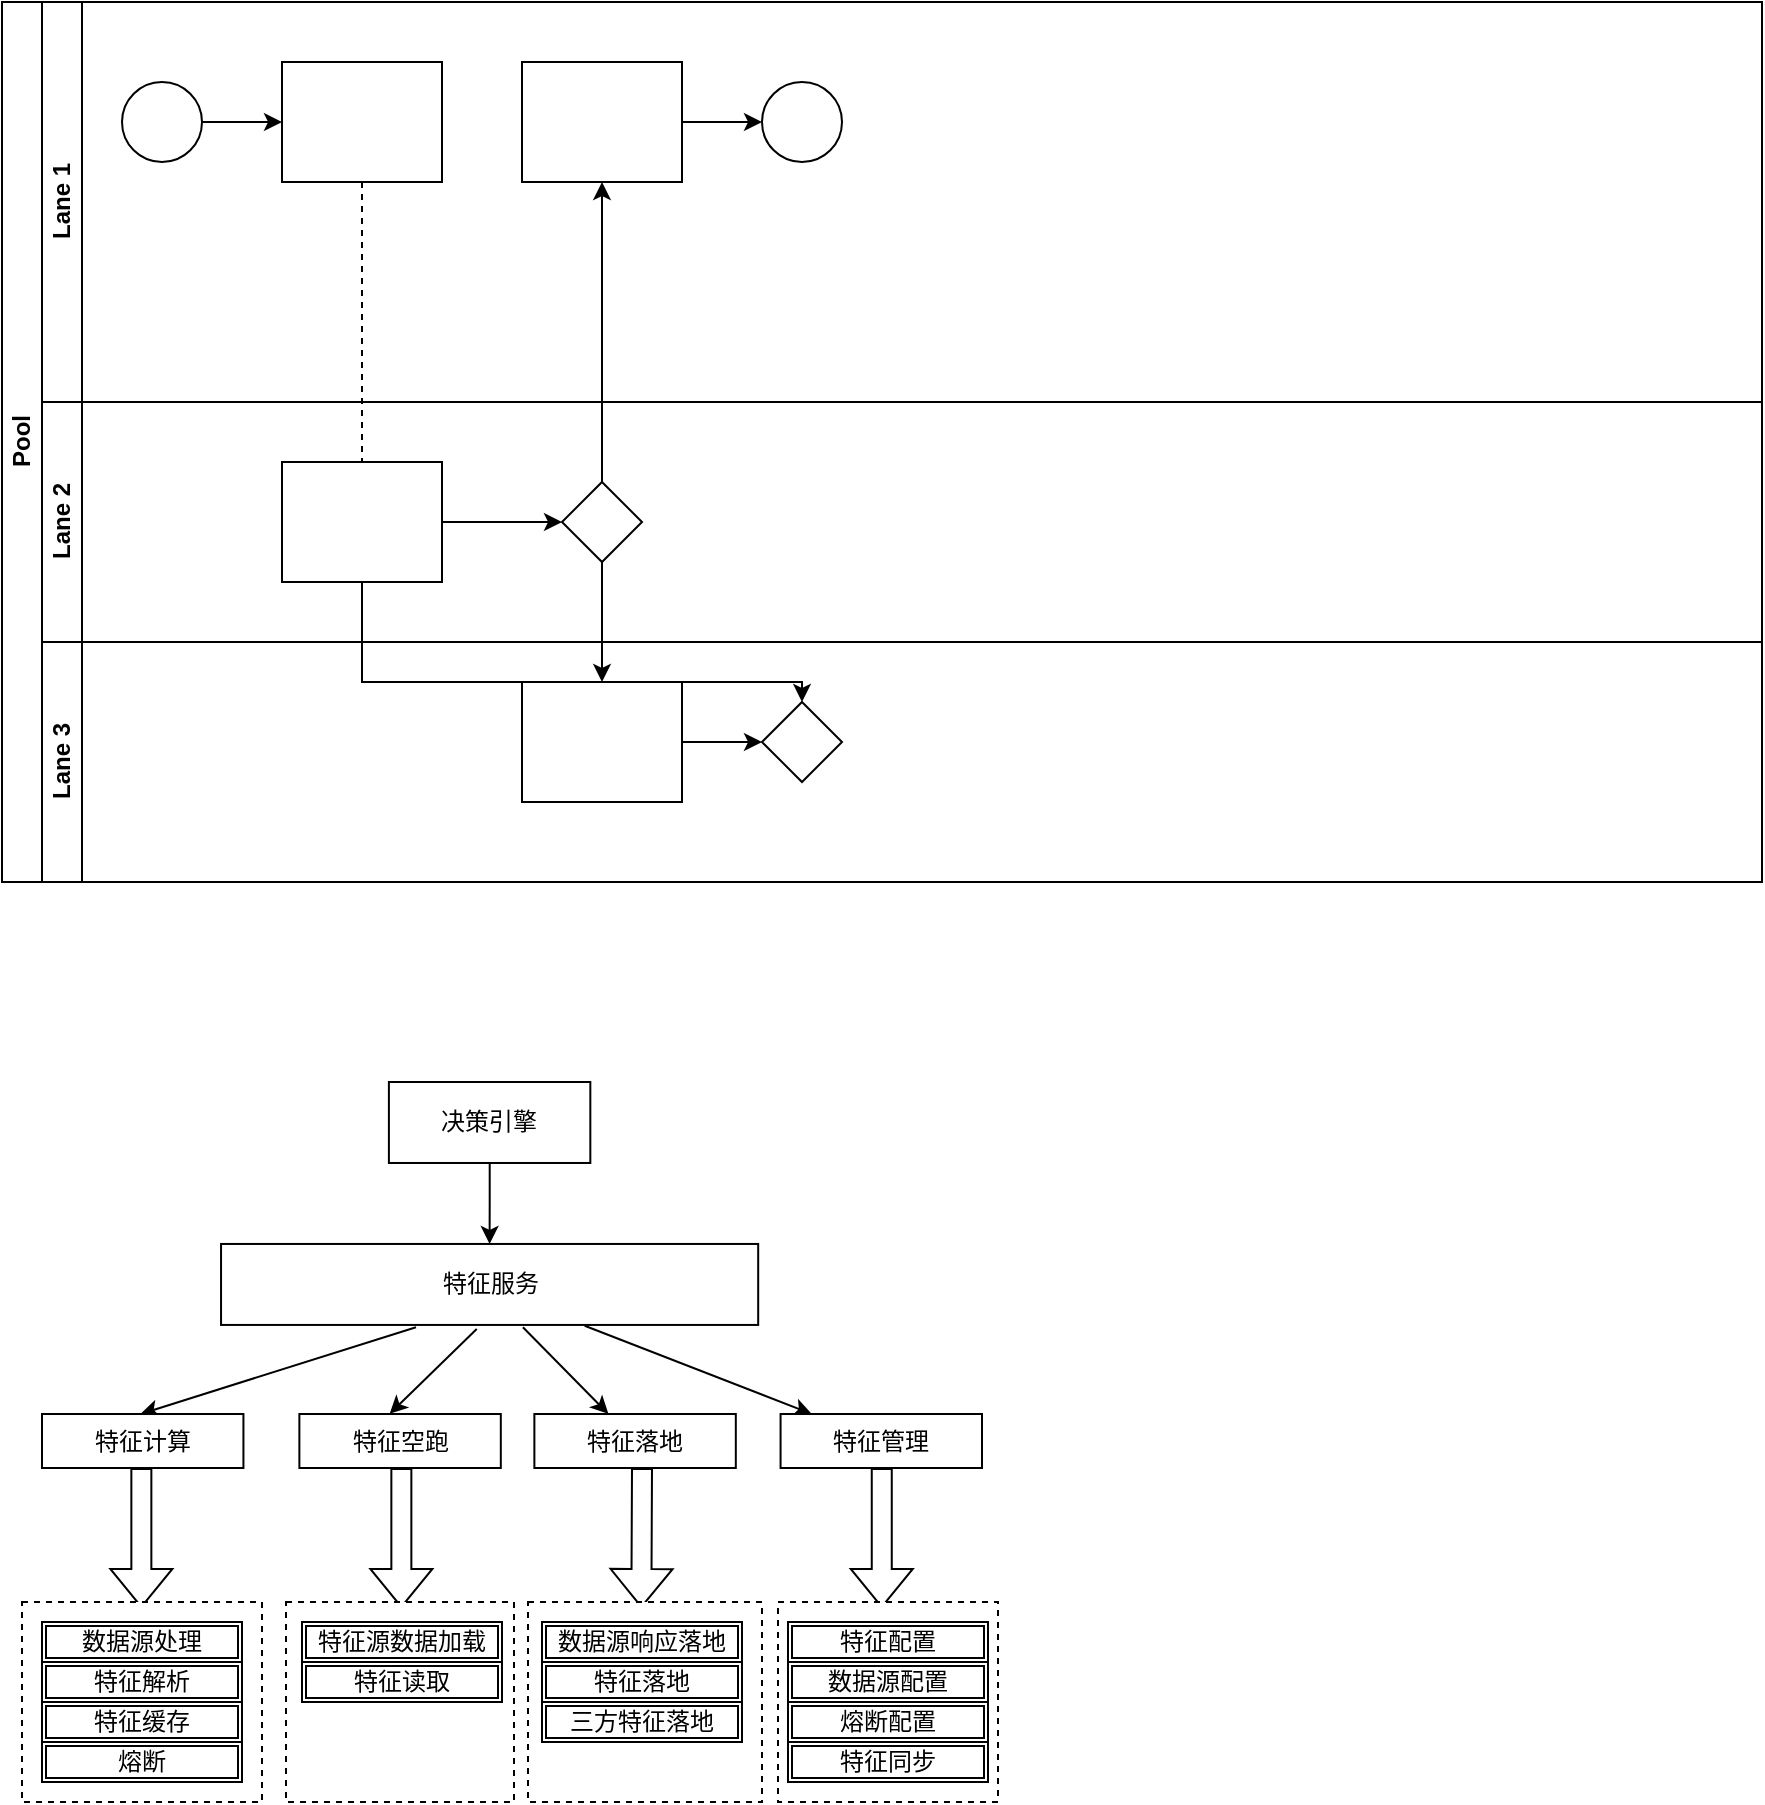 <mxfile version="21.1.5" type="github">
  <diagram id="prtHgNgQTEPvFCAcTncT" name="Page-1">
    <mxGraphModel dx="896" dy="558" grid="1" gridSize="10" guides="1" tooltips="1" connect="1" arrows="1" fold="1" page="1" pageScale="1" pageWidth="827" pageHeight="1169" math="0" shadow="0">
      <root>
        <mxCell id="0" />
        <mxCell id="1" parent="0" />
        <mxCell id="dNxyNK7c78bLwvsdeMH5-19" value="Pool" style="swimlane;html=1;childLayout=stackLayout;resizeParent=1;resizeParentMax=0;horizontal=0;startSize=20;horizontalStack=0;" parent="1" vertex="1">
          <mxGeometry x="120" y="120" width="880" height="440" as="geometry" />
        </mxCell>
        <mxCell id="dNxyNK7c78bLwvsdeMH5-27" value="" style="edgeStyle=orthogonalEdgeStyle;rounded=0;orthogonalLoop=1;jettySize=auto;html=1;dashed=1;endArrow=none;endFill=0;" parent="dNxyNK7c78bLwvsdeMH5-19" source="dNxyNK7c78bLwvsdeMH5-24" target="dNxyNK7c78bLwvsdeMH5-26" edge="1">
          <mxGeometry relative="1" as="geometry" />
        </mxCell>
        <mxCell id="dNxyNK7c78bLwvsdeMH5-31" style="edgeStyle=orthogonalEdgeStyle;rounded=0;orthogonalLoop=1;jettySize=auto;html=1;endArrow=classic;endFill=1;" parent="dNxyNK7c78bLwvsdeMH5-19" source="dNxyNK7c78bLwvsdeMH5-28" target="dNxyNK7c78bLwvsdeMH5-30" edge="1">
          <mxGeometry relative="1" as="geometry" />
        </mxCell>
        <mxCell id="dNxyNK7c78bLwvsdeMH5-35" style="edgeStyle=orthogonalEdgeStyle;rounded=0;orthogonalLoop=1;jettySize=auto;html=1;endArrow=classic;endFill=1;" parent="dNxyNK7c78bLwvsdeMH5-19" source="dNxyNK7c78bLwvsdeMH5-28" target="dNxyNK7c78bLwvsdeMH5-34" edge="1">
          <mxGeometry relative="1" as="geometry" />
        </mxCell>
        <mxCell id="dNxyNK7c78bLwvsdeMH5-38" style="edgeStyle=orthogonalEdgeStyle;rounded=0;orthogonalLoop=1;jettySize=auto;html=1;endArrow=classic;endFill=1;" parent="dNxyNK7c78bLwvsdeMH5-19" source="dNxyNK7c78bLwvsdeMH5-26" target="dNxyNK7c78bLwvsdeMH5-36" edge="1">
          <mxGeometry relative="1" as="geometry">
            <Array as="points">
              <mxPoint x="180" y="340" />
              <mxPoint x="400" y="340" />
            </Array>
          </mxGeometry>
        </mxCell>
        <mxCell id="dNxyNK7c78bLwvsdeMH5-20" value="Lane 1" style="swimlane;html=1;startSize=20;horizontal=0;" parent="dNxyNK7c78bLwvsdeMH5-19" vertex="1">
          <mxGeometry x="20" width="860" height="200" as="geometry" />
        </mxCell>
        <mxCell id="dNxyNK7c78bLwvsdeMH5-25" value="" style="edgeStyle=orthogonalEdgeStyle;rounded=0;orthogonalLoop=1;jettySize=auto;html=1;" parent="dNxyNK7c78bLwvsdeMH5-20" source="dNxyNK7c78bLwvsdeMH5-23" target="dNxyNK7c78bLwvsdeMH5-24" edge="1">
          <mxGeometry relative="1" as="geometry" />
        </mxCell>
        <mxCell id="dNxyNK7c78bLwvsdeMH5-23" value="" style="ellipse;whiteSpace=wrap;html=1;" parent="dNxyNK7c78bLwvsdeMH5-20" vertex="1">
          <mxGeometry x="40" y="40" width="40" height="40" as="geometry" />
        </mxCell>
        <mxCell id="dNxyNK7c78bLwvsdeMH5-24" value="" style="rounded=0;whiteSpace=wrap;html=1;fontFamily=Helvetica;fontSize=12;fontColor=#000000;align=center;" parent="dNxyNK7c78bLwvsdeMH5-20" vertex="1">
          <mxGeometry x="120" y="30" width="80" height="60" as="geometry" />
        </mxCell>
        <mxCell id="dNxyNK7c78bLwvsdeMH5-33" value="" style="edgeStyle=orthogonalEdgeStyle;rounded=0;orthogonalLoop=1;jettySize=auto;html=1;endArrow=classic;endFill=1;" parent="dNxyNK7c78bLwvsdeMH5-20" source="dNxyNK7c78bLwvsdeMH5-30" target="dNxyNK7c78bLwvsdeMH5-32" edge="1">
          <mxGeometry relative="1" as="geometry" />
        </mxCell>
        <mxCell id="dNxyNK7c78bLwvsdeMH5-30" value="" style="rounded=0;whiteSpace=wrap;html=1;fontFamily=Helvetica;fontSize=12;fontColor=#000000;align=center;" parent="dNxyNK7c78bLwvsdeMH5-20" vertex="1">
          <mxGeometry x="240" y="30" width="80" height="60" as="geometry" />
        </mxCell>
        <mxCell id="dNxyNK7c78bLwvsdeMH5-32" value="" style="ellipse;whiteSpace=wrap;html=1;" parent="dNxyNK7c78bLwvsdeMH5-20" vertex="1">
          <mxGeometry x="360" y="40" width="40" height="40" as="geometry" />
        </mxCell>
        <mxCell id="dNxyNK7c78bLwvsdeMH5-21" value="Lane 2" style="swimlane;html=1;startSize=20;horizontal=0;" parent="dNxyNK7c78bLwvsdeMH5-19" vertex="1">
          <mxGeometry x="20" y="200" width="860" height="120" as="geometry" />
        </mxCell>
        <mxCell id="dNxyNK7c78bLwvsdeMH5-29" value="" style="edgeStyle=orthogonalEdgeStyle;rounded=0;orthogonalLoop=1;jettySize=auto;html=1;endArrow=classic;endFill=1;" parent="dNxyNK7c78bLwvsdeMH5-21" source="dNxyNK7c78bLwvsdeMH5-26" target="dNxyNK7c78bLwvsdeMH5-28" edge="1">
          <mxGeometry relative="1" as="geometry" />
        </mxCell>
        <mxCell id="dNxyNK7c78bLwvsdeMH5-26" value="" style="rounded=0;whiteSpace=wrap;html=1;fontFamily=Helvetica;fontSize=12;fontColor=#000000;align=center;" parent="dNxyNK7c78bLwvsdeMH5-21" vertex="1">
          <mxGeometry x="120" y="30" width="80" height="60" as="geometry" />
        </mxCell>
        <mxCell id="dNxyNK7c78bLwvsdeMH5-28" value="" style="rhombus;whiteSpace=wrap;html=1;fontFamily=Helvetica;fontSize=12;fontColor=#000000;align=center;" parent="dNxyNK7c78bLwvsdeMH5-21" vertex="1">
          <mxGeometry x="260" y="40" width="40" height="40" as="geometry" />
        </mxCell>
        <mxCell id="dNxyNK7c78bLwvsdeMH5-22" value="Lane 3" style="swimlane;html=1;startSize=20;horizontal=0;" parent="dNxyNK7c78bLwvsdeMH5-19" vertex="1">
          <mxGeometry x="20" y="320" width="860" height="120" as="geometry" />
        </mxCell>
        <mxCell id="dNxyNK7c78bLwvsdeMH5-37" value="" style="edgeStyle=orthogonalEdgeStyle;rounded=0;orthogonalLoop=1;jettySize=auto;html=1;endArrow=classic;endFill=1;" parent="dNxyNK7c78bLwvsdeMH5-22" source="dNxyNK7c78bLwvsdeMH5-34" target="dNxyNK7c78bLwvsdeMH5-36" edge="1">
          <mxGeometry relative="1" as="geometry" />
        </mxCell>
        <mxCell id="dNxyNK7c78bLwvsdeMH5-34" value="" style="rounded=0;whiteSpace=wrap;html=1;fontFamily=Helvetica;fontSize=12;fontColor=#000000;align=center;" parent="dNxyNK7c78bLwvsdeMH5-22" vertex="1">
          <mxGeometry x="240" y="20" width="80" height="60" as="geometry" />
        </mxCell>
        <mxCell id="dNxyNK7c78bLwvsdeMH5-36" value="" style="rhombus;whiteSpace=wrap;html=1;fontFamily=Helvetica;fontSize=12;fontColor=#000000;align=center;" parent="dNxyNK7c78bLwvsdeMH5-22" vertex="1">
          <mxGeometry x="360" y="30" width="40" height="40" as="geometry" />
        </mxCell>
        <mxCell id="gVVerqDkxgE1YXrgiJ0I-62" value="" style="shape=flexArrow;endArrow=classic;html=1;rounded=0;fontFamily=Helvetica;fontSize=12;fontColor=default;" edge="1" parent="1">
          <mxGeometry width="50" height="50" relative="1" as="geometry">
            <mxPoint x="189.68" y="853" as="sourcePoint" />
            <mxPoint x="189.68" y="923" as="targetPoint" />
          </mxGeometry>
        </mxCell>
        <mxCell id="gVVerqDkxgE1YXrgiJ0I-63" value="" style="shape=flexArrow;endArrow=classic;html=1;rounded=0;fontFamily=Helvetica;fontSize=12;fontColor=default;" edge="1" parent="1">
          <mxGeometry width="50" height="50" relative="1" as="geometry">
            <mxPoint x="319.68" y="853" as="sourcePoint" />
            <mxPoint x="319.68" y="923" as="targetPoint" />
          </mxGeometry>
        </mxCell>
        <mxCell id="gVVerqDkxgE1YXrgiJ0I-64" value="" style="shape=flexArrow;endArrow=classic;html=1;rounded=0;fontFamily=Helvetica;fontSize=12;fontColor=default;" edge="1" parent="1">
          <mxGeometry width="50" height="50" relative="1" as="geometry">
            <mxPoint x="440" y="853" as="sourcePoint" />
            <mxPoint x="439.68" y="923" as="targetPoint" />
          </mxGeometry>
        </mxCell>
        <mxCell id="gVVerqDkxgE1YXrgiJ0I-65" value="" style="shape=flexArrow;endArrow=classic;html=1;rounded=0;fontFamily=Helvetica;fontSize=12;fontColor=default;" edge="1" parent="1">
          <mxGeometry width="50" height="50" relative="1" as="geometry">
            <mxPoint x="559.88" y="853" as="sourcePoint" />
            <mxPoint x="559.88" y="923" as="targetPoint" />
          </mxGeometry>
        </mxCell>
        <mxCell id="gVVerqDkxgE1YXrgiJ0I-66" value="" style="group" vertex="1" connectable="0" parent="1">
          <mxGeometry x="130" y="920" width="120" height="100" as="geometry" />
        </mxCell>
        <mxCell id="gVVerqDkxgE1YXrgiJ0I-56" value="" style="rounded=0;whiteSpace=wrap;html=1;dashed=1;" vertex="1" parent="gVVerqDkxgE1YXrgiJ0I-66">
          <mxGeometry width="120" height="100" as="geometry" />
        </mxCell>
        <mxCell id="gVVerqDkxgE1YXrgiJ0I-40" value="数据源处理" style="shape=ext;double=1;rounded=0;whiteSpace=wrap;html=1;" vertex="1" parent="gVVerqDkxgE1YXrgiJ0I-66">
          <mxGeometry x="10" y="10" width="100" height="20" as="geometry" />
        </mxCell>
        <mxCell id="gVVerqDkxgE1YXrgiJ0I-41" value="特征解析" style="shape=ext;double=1;rounded=0;whiteSpace=wrap;html=1;" vertex="1" parent="gVVerqDkxgE1YXrgiJ0I-66">
          <mxGeometry x="10" y="30" width="100" height="20" as="geometry" />
        </mxCell>
        <mxCell id="gVVerqDkxgE1YXrgiJ0I-42" value="特征缓存" style="shape=ext;double=1;rounded=0;whiteSpace=wrap;html=1;" vertex="1" parent="gVVerqDkxgE1YXrgiJ0I-66">
          <mxGeometry x="10" y="50" width="100" height="20" as="geometry" />
        </mxCell>
        <mxCell id="gVVerqDkxgE1YXrgiJ0I-43" value="熔断" style="shape=ext;double=1;rounded=0;whiteSpace=wrap;html=1;" vertex="1" parent="gVVerqDkxgE1YXrgiJ0I-66">
          <mxGeometry x="10" y="70" width="100" height="20" as="geometry" />
        </mxCell>
        <mxCell id="gVVerqDkxgE1YXrgiJ0I-67" value="" style="group" vertex="1" connectable="0" parent="1">
          <mxGeometry x="262" y="920" width="114" height="100" as="geometry" />
        </mxCell>
        <mxCell id="gVVerqDkxgE1YXrgiJ0I-72" value="" style="group" vertex="1" connectable="0" parent="gVVerqDkxgE1YXrgiJ0I-67">
          <mxGeometry width="114" height="100" as="geometry" />
        </mxCell>
        <mxCell id="gVVerqDkxgE1YXrgiJ0I-59" value="" style="rounded=0;whiteSpace=wrap;html=1;dashed=1;" vertex="1" parent="gVVerqDkxgE1YXrgiJ0I-72">
          <mxGeometry width="114" height="100" as="geometry" />
        </mxCell>
        <mxCell id="gVVerqDkxgE1YXrgiJ0I-44" value="特征源数据加载" style="shape=ext;double=1;rounded=0;whiteSpace=wrap;html=1;" vertex="1" parent="gVVerqDkxgE1YXrgiJ0I-72">
          <mxGeometry x="8" y="10" width="100" height="20" as="geometry" />
        </mxCell>
        <mxCell id="gVVerqDkxgE1YXrgiJ0I-49" value="特征读取" style="shape=ext;double=1;rounded=0;whiteSpace=wrap;html=1;" vertex="1" parent="gVVerqDkxgE1YXrgiJ0I-72">
          <mxGeometry x="8" y="30" width="100" height="20" as="geometry" />
        </mxCell>
        <mxCell id="gVVerqDkxgE1YXrgiJ0I-68" value="" style="group" vertex="1" connectable="0" parent="1">
          <mxGeometry x="383" y="920" width="117" height="100" as="geometry" />
        </mxCell>
        <mxCell id="gVVerqDkxgE1YXrgiJ0I-71" value="" style="group" vertex="1" connectable="0" parent="gVVerqDkxgE1YXrgiJ0I-68">
          <mxGeometry width="117" height="100" as="geometry" />
        </mxCell>
        <mxCell id="gVVerqDkxgE1YXrgiJ0I-60" value="" style="rounded=0;whiteSpace=wrap;html=1;dashed=1;" vertex="1" parent="gVVerqDkxgE1YXrgiJ0I-71">
          <mxGeometry width="117" height="100" as="geometry" />
        </mxCell>
        <mxCell id="gVVerqDkxgE1YXrgiJ0I-50" value="数据源响应落地" style="shape=ext;double=1;rounded=0;whiteSpace=wrap;html=1;" vertex="1" parent="gVVerqDkxgE1YXrgiJ0I-71">
          <mxGeometry x="7" y="10" width="100" height="20" as="geometry" />
        </mxCell>
        <mxCell id="gVVerqDkxgE1YXrgiJ0I-51" value="特征落地" style="shape=ext;double=1;rounded=0;whiteSpace=wrap;html=1;" vertex="1" parent="gVVerqDkxgE1YXrgiJ0I-71">
          <mxGeometry x="7" y="30" width="100" height="20" as="geometry" />
        </mxCell>
        <mxCell id="gVVerqDkxgE1YXrgiJ0I-52" value="三方特征落地" style="shape=ext;double=1;rounded=0;whiteSpace=wrap;html=1;" vertex="1" parent="gVVerqDkxgE1YXrgiJ0I-71">
          <mxGeometry x="7" y="50" width="100" height="20" as="geometry" />
        </mxCell>
        <mxCell id="gVVerqDkxgE1YXrgiJ0I-70" value="" style="group" vertex="1" connectable="0" parent="1">
          <mxGeometry x="508" y="920" width="110" height="100" as="geometry" />
        </mxCell>
        <mxCell id="gVVerqDkxgE1YXrgiJ0I-61" value="" style="rounded=0;whiteSpace=wrap;html=1;dashed=1;" vertex="1" parent="gVVerqDkxgE1YXrgiJ0I-70">
          <mxGeometry width="110" height="100" as="geometry" />
        </mxCell>
        <mxCell id="gVVerqDkxgE1YXrgiJ0I-45" value="特征配置" style="shape=ext;double=1;rounded=0;whiteSpace=wrap;html=1;" vertex="1" parent="gVVerqDkxgE1YXrgiJ0I-70">
          <mxGeometry x="5" y="10" width="100" height="20" as="geometry" />
        </mxCell>
        <mxCell id="gVVerqDkxgE1YXrgiJ0I-46" value="数据源配置" style="shape=ext;double=1;rounded=0;whiteSpace=wrap;html=1;" vertex="1" parent="gVVerqDkxgE1YXrgiJ0I-70">
          <mxGeometry x="5" y="30" width="100" height="20" as="geometry" />
        </mxCell>
        <mxCell id="gVVerqDkxgE1YXrgiJ0I-47" value="特征同步" style="shape=ext;double=1;rounded=0;whiteSpace=wrap;html=1;" vertex="1" parent="gVVerqDkxgE1YXrgiJ0I-70">
          <mxGeometry x="5" y="70" width="100" height="20" as="geometry" />
        </mxCell>
        <mxCell id="gVVerqDkxgE1YXrgiJ0I-48" value="熔断配置" style="shape=ext;double=1;rounded=0;whiteSpace=wrap;html=1;" vertex="1" parent="gVVerqDkxgE1YXrgiJ0I-70">
          <mxGeometry x="5" y="50" width="100" height="20" as="geometry" />
        </mxCell>
        <mxCell id="gVVerqDkxgE1YXrgiJ0I-5" value="决策引擎" style="rounded=0;whiteSpace=wrap;html=1;fontFamily=Helvetica;fontSize=12;fontColor=#000000;align=center;" vertex="1" parent="1">
          <mxGeometry x="313.452" y="660" width="100.714" height="40.49" as="geometry" />
        </mxCell>
        <mxCell id="gVVerqDkxgE1YXrgiJ0I-6" value="特征服务" style="rounded=0;whiteSpace=wrap;html=1;" vertex="1" parent="1">
          <mxGeometry x="229.524" y="740.979" width="268.571" height="40.49" as="geometry" />
        </mxCell>
        <mxCell id="gVVerqDkxgE1YXrgiJ0I-13" value="" style="edgeStyle=orthogonalEdgeStyle;rounded=0;orthogonalLoop=1;jettySize=auto;html=1;" edge="1" parent="1" source="gVVerqDkxgE1YXrgiJ0I-5" target="gVVerqDkxgE1YXrgiJ0I-6">
          <mxGeometry relative="1" as="geometry" />
        </mxCell>
        <mxCell id="gVVerqDkxgE1YXrgiJ0I-7" value="" style="endArrow=classic;html=1;rounded=0;entryX=0.5;entryY=0;entryDx=0;entryDy=0;exitX=0.363;exitY=1.029;exitDx=0;exitDy=0;exitPerimeter=0;" edge="1" parent="1" source="gVVerqDkxgE1YXrgiJ0I-6">
          <mxGeometry width="50" height="50" relative="1" as="geometry">
            <mxPoint x="261.976" y="781.469" as="sourcePoint" />
            <mxPoint x="189.238" y="826.007" as="targetPoint" />
          </mxGeometry>
        </mxCell>
        <mxCell id="gVVerqDkxgE1YXrgiJ0I-8" value="" style="endArrow=classic;html=1;rounded=0;exitX=0.476;exitY=1.049;exitDx=0;exitDy=0;entryX=0.448;entryY=-0.003;entryDx=0;entryDy=0;entryPerimeter=0;exitPerimeter=0;" edge="1" parent="1" source="gVVerqDkxgE1YXrgiJ0I-6" target="gVVerqDkxgE1YXrgiJ0I-11">
          <mxGeometry width="50" height="50" relative="1" as="geometry">
            <mxPoint x="313.128" y="754.476" as="sourcePoint" />
            <mxPoint x="313.128" y="835.455" as="targetPoint" />
          </mxGeometry>
        </mxCell>
        <mxCell id="gVVerqDkxgE1YXrgiJ0I-9" value="" style="endArrow=classic;html=1;rounded=0;exitX=0.562;exitY=1.029;exitDx=0;exitDy=0;exitPerimeter=0;" edge="1" parent="1" source="gVVerqDkxgE1YXrgiJ0I-6" target="gVVerqDkxgE1YXrgiJ0I-12">
          <mxGeometry width="50" height="50" relative="1" as="geometry">
            <mxPoint x="375" y="781.469" as="sourcePoint" />
            <mxPoint x="419.762" y="862.448" as="targetPoint" />
          </mxGeometry>
        </mxCell>
        <mxCell id="gVVerqDkxgE1YXrgiJ0I-10" value="特征计算" style="rounded=0;whiteSpace=wrap;html=1;" vertex="1" parent="1">
          <mxGeometry x="140" y="826.007" width="100.714" height="26.993" as="geometry" />
        </mxCell>
        <mxCell id="gVVerqDkxgE1YXrgiJ0I-11" value="特征空跑" style="rounded=0;whiteSpace=wrap;html=1;" vertex="1" parent="1">
          <mxGeometry x="268.69" y="826.007" width="100.714" height="26.993" as="geometry" />
        </mxCell>
        <mxCell id="gVVerqDkxgE1YXrgiJ0I-12" value="特征落地" style="rounded=0;whiteSpace=wrap;html=1;" vertex="1" parent="1">
          <mxGeometry x="386.19" y="826.007" width="100.714" height="26.993" as="geometry" />
        </mxCell>
        <mxCell id="gVVerqDkxgE1YXrgiJ0I-19" value="" style="endArrow=classic;html=1;rounded=0;exitX=0.677;exitY=1.01;exitDx=0;exitDy=0;exitPerimeter=0;" edge="1" parent="1" target="gVVerqDkxgE1YXrgiJ0I-20" source="gVVerqDkxgE1YXrgiJ0I-6">
          <mxGeometry width="50" height="50" relative="1" as="geometry">
            <mxPoint x="486.905" y="781.469" as="sourcePoint" />
            <mxPoint x="531.667" y="862.448" as="targetPoint" />
          </mxGeometry>
        </mxCell>
        <mxCell id="gVVerqDkxgE1YXrgiJ0I-20" value="特征管理" style="rounded=0;whiteSpace=wrap;html=1;" vertex="1" parent="1">
          <mxGeometry x="509.286" y="826.007" width="100.714" height="26.993" as="geometry" />
        </mxCell>
      </root>
    </mxGraphModel>
  </diagram>
</mxfile>
